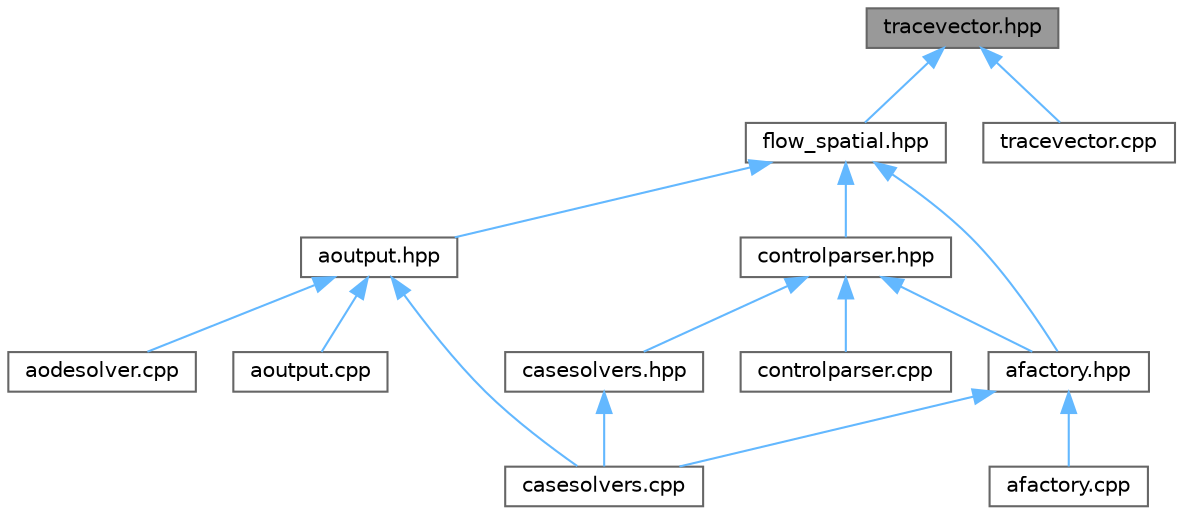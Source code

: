 digraph "tracevector.hpp"
{
 // LATEX_PDF_SIZE
  bgcolor="transparent";
  edge [fontname=Helvetica,fontsize=10,labelfontname=Helvetica,labelfontsize=10];
  node [fontname=Helvetica,fontsize=10,shape=box,height=0.2,width=0.4];
  Node1 [id="Node000001",label="tracevector.hpp",height=0.2,width=0.4,color="gray40", fillcolor="grey60", style="filled", fontcolor="black",tooltip="Classes for handling data associated with all the faces in (the \"trace of\") a mesh."];
  Node1 -> Node2 [id="edge1_Node000001_Node000002",dir="back",color="steelblue1",style="solid",tooltip=" "];
  Node2 [id="Node000002",label="flow_spatial.hpp",height=0.2,width=0.4,color="grey40", fillcolor="white", style="filled",URL="$flow__spatial_8hpp.html",tooltip="Spatial discretization for Euler/Navier-Stokes equations."];
  Node2 -> Node3 [id="edge2_Node000002_Node000003",dir="back",color="steelblue1",style="solid",tooltip=" "];
  Node3 [id="Node000003",label="afactory.hpp",height=0.2,width=0.4,color="grey40", fillcolor="white", style="filled",URL="$afactory_8hpp.html",tooltip="Various factories for generating simulation-related objects."];
  Node3 -> Node4 [id="edge3_Node000003_Node000004",dir="back",color="steelblue1",style="solid",tooltip=" "];
  Node4 [id="Node000004",label="afactory.cpp",height=0.2,width=0.4,color="grey40", fillcolor="white", style="filled",URL="$afactory_8cpp.html",tooltip="Various factories for generating simulation-related objects."];
  Node3 -> Node5 [id="edge4_Node000003_Node000005",dir="back",color="steelblue1",style="solid",tooltip=" "];
  Node5 [id="Node000005",label="casesolvers.cpp",height=0.2,width=0.4,color="grey40", fillcolor="white", style="filled",URL="$casesolvers_8cpp.html",tooltip="Routines to solve a single fluid dynamics case."];
  Node2 -> Node6 [id="edge5_Node000002_Node000006",dir="back",color="steelblue1",style="solid",tooltip=" "];
  Node6 [id="Node000006",label="aoutput.hpp",height=0.2,width=0.4,color="grey40", fillcolor="white", style="filled",URL="$aoutput_8hpp.html",tooltip="A collection of subroutines to write mesh data to various kinds of output formats."];
  Node6 -> Node7 [id="edge6_Node000006_Node000007",dir="back",color="steelblue1",style="solid",tooltip=" "];
  Node7 [id="Node000007",label="aodesolver.cpp",height=0.2,width=0.4,color="grey40", fillcolor="white", style="filled",URL="$aodesolver_8cpp.html",tooltip="Implements driver class(es) for solution of ODEs arising from PDE discretizations."];
  Node6 -> Node8 [id="edge7_Node000006_Node000008",dir="back",color="steelblue1",style="solid",tooltip=" "];
  Node8 [id="Node000008",label="aoutput.cpp",height=0.2,width=0.4,color="grey40", fillcolor="white", style="filled",URL="$aoutput_8cpp.html",tooltip="Implementation of subroutines to write mesh data to various kinds of output formats."];
  Node6 -> Node5 [id="edge8_Node000006_Node000005",dir="back",color="steelblue1",style="solid",tooltip=" "];
  Node2 -> Node9 [id="edge9_Node000002_Node000009",dir="back",color="steelblue1",style="solid",tooltip=" "];
  Node9 [id="Node000009",label="controlparser.hpp",height=0.2,width=0.4,color="grey40", fillcolor="white", style="filled",URL="$controlparser_8hpp.html",tooltip="Functions for parsing the main simulation control file."];
  Node9 -> Node3 [id="edge10_Node000009_Node000003",dir="back",color="steelblue1",style="solid",tooltip=" "];
  Node9 -> Node10 [id="edge11_Node000009_Node000010",dir="back",color="steelblue1",style="solid",tooltip=" "];
  Node10 [id="Node000010",label="casesolvers.hpp",height=0.2,width=0.4,color="grey40", fillcolor="white", style="filled",URL="$casesolvers_8hpp.html",tooltip="Routines to solve a single fluid dynamics case."];
  Node10 -> Node5 [id="edge12_Node000010_Node000005",dir="back",color="steelblue1",style="solid",tooltip=" "];
  Node9 -> Node11 [id="edge13_Node000009_Node000011",dir="back",color="steelblue1",style="solid",tooltip=" "];
  Node11 [id="Node000011",label="controlparser.cpp",height=0.2,width=0.4,color="grey40", fillcolor="white", style="filled",URL="$controlparser_8cpp.html",tooltip="Control file parsing."];
  Node1 -> Node12 [id="edge14_Node000001_Node000012",dir="back",color="steelblue1",style="solid",tooltip=" "];
  Node12 [id="Node000012",label="tracevector.cpp",height=0.2,width=0.4,color="grey40", fillcolor="white", style="filled",URL="$tracevector_8cpp.html",tooltip="Implementation of trace vectors."];
}
